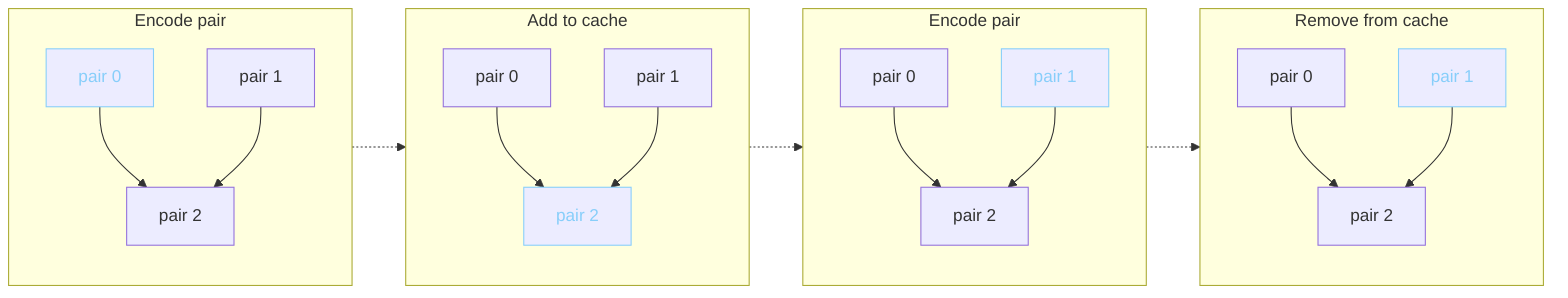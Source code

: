 flowchart LR
  subgraph s0[Encode pair]
    direction TB

    c0[pair 0]:::current --> c2[pair 2]
    c1[pair 1] --> c2
  end

  s0 -.-> s1

  subgraph s1[Add to cache]
    direction TB

    c3[pair 0] --> c5[pair 2]:::current
    c4[pair 1] --> c5
  end

  s1 -.-> s2

  subgraph s2[Encode pair]
    direction TB

    c6[pair 0] --> c8[pair 2]
    c7[pair 1]:::current --> c8
  end

  s2 -.-> s3

  subgraph s3[Remove from cache]
    direction TB

    c9[pair 0] --> c11[pair 2]
    c10[pair 1]:::current --> c11
  end

 classDef current color:lightskyblue,stroke:lightskyblue